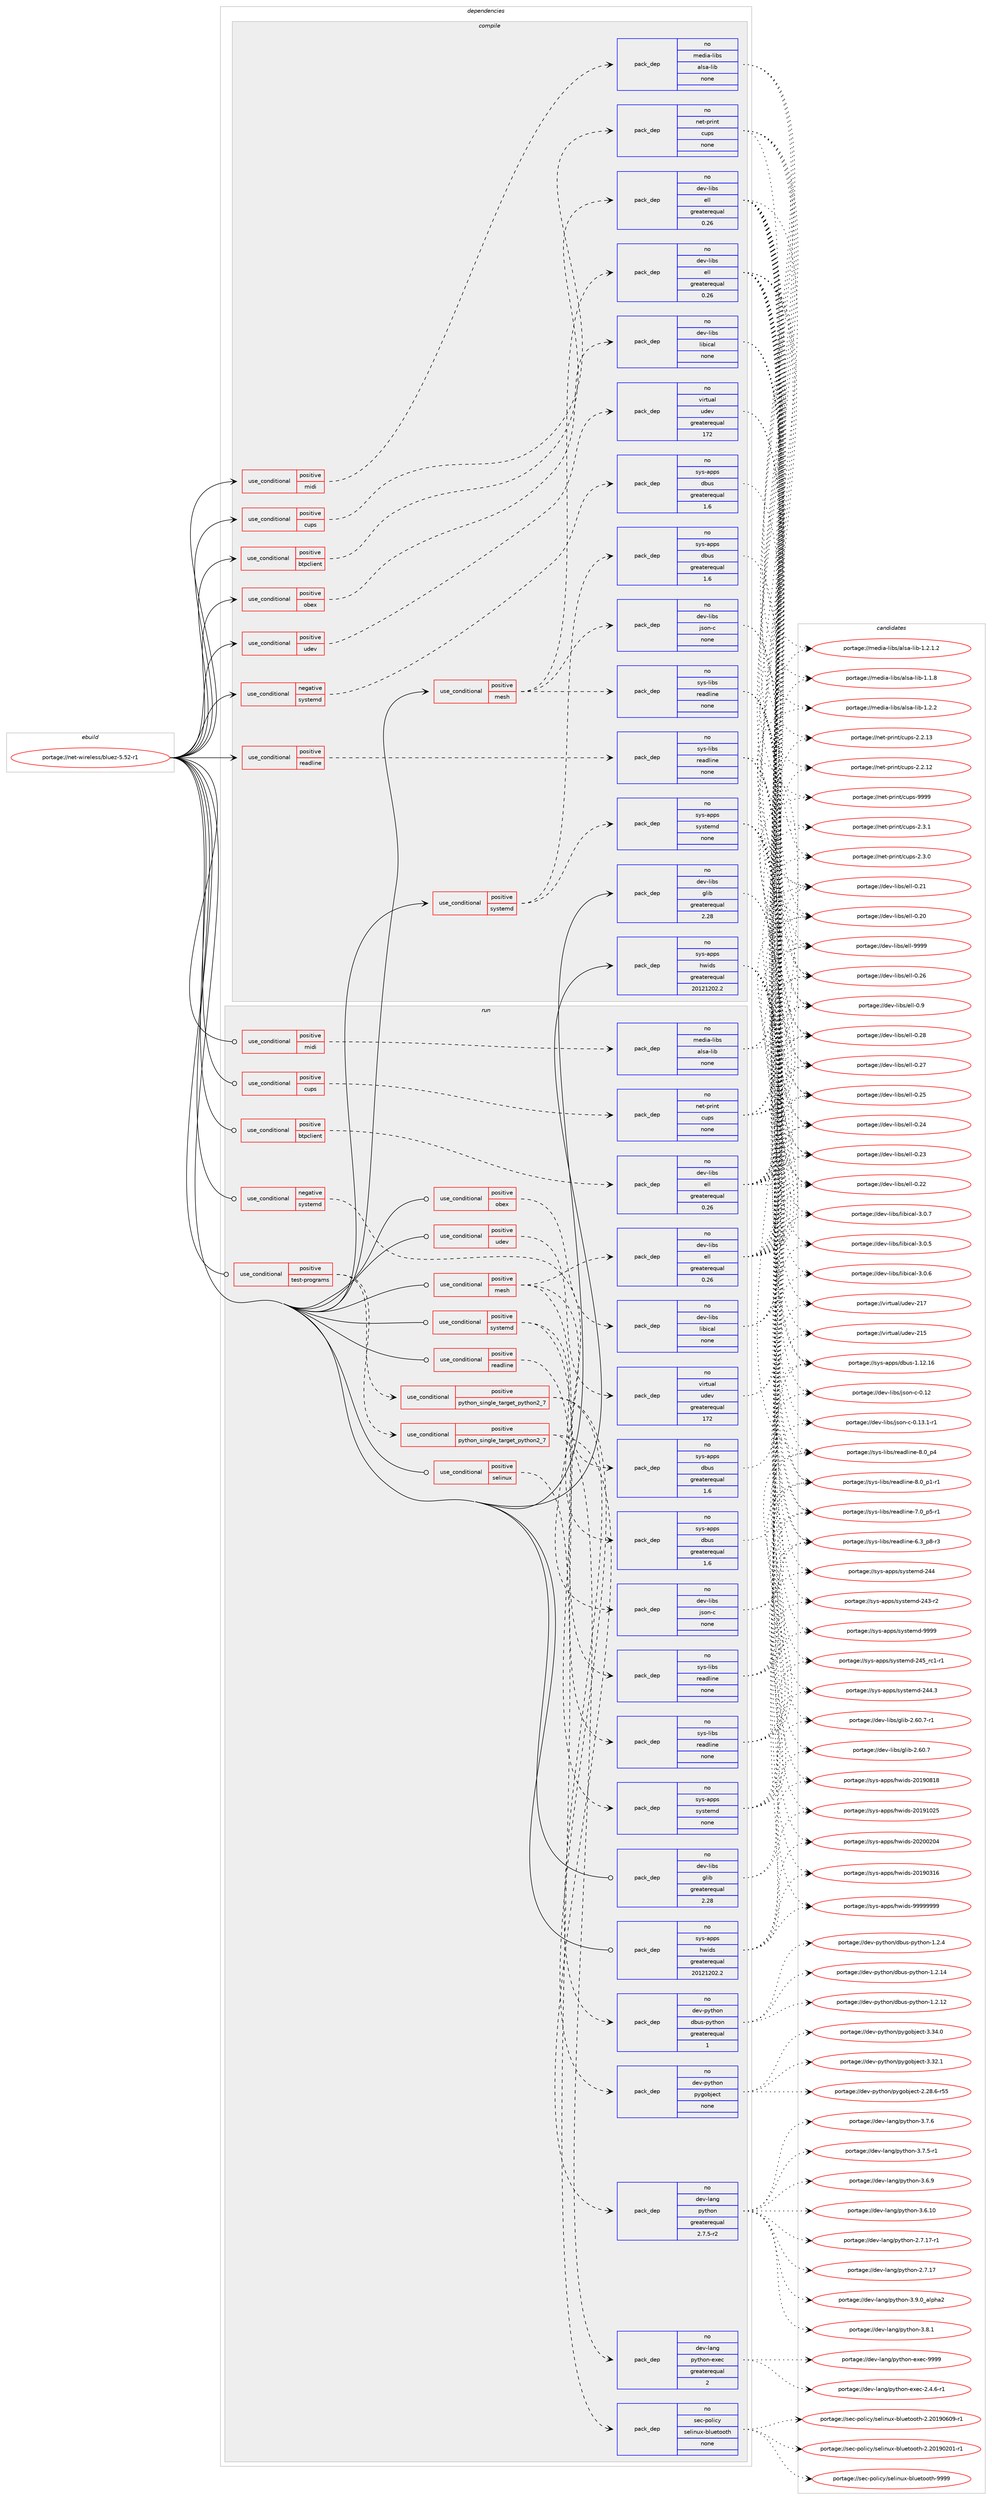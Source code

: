 digraph prolog {

# *************
# Graph options
# *************

newrank=true;
concentrate=true;
compound=true;
graph [rankdir=LR,fontname=Helvetica,fontsize=10,ranksep=1.5];#, ranksep=2.5, nodesep=0.2];
edge  [arrowhead=vee];
node  [fontname=Helvetica,fontsize=10];

# **********
# The ebuild
# **********

subgraph cluster_leftcol {
color=gray;
rank=same;
label=<<i>ebuild</i>>;
id [label="portage://net-wireless/bluez-5.52-r1", color=red, width=4, href="../net-wireless/bluez-5.52-r1.svg"];
}

# ****************
# The dependencies
# ****************

subgraph cluster_midcol {
color=gray;
label=<<i>dependencies</i>>;
subgraph cluster_compile {
fillcolor="#eeeeee";
style=filled;
label=<<i>compile</i>>;
subgraph cond14989 {
dependency74739 [label=<<TABLE BORDER="0" CELLBORDER="1" CELLSPACING="0" CELLPADDING="4"><TR><TD ROWSPAN="3" CELLPADDING="10">use_conditional</TD></TR><TR><TD>negative</TD></TR><TR><TD>systemd</TD></TR></TABLE>>, shape=none, color=red];
subgraph pack58258 {
dependency74740 [label=<<TABLE BORDER="0" CELLBORDER="1" CELLSPACING="0" CELLPADDING="4" WIDTH="220"><TR><TD ROWSPAN="6" CELLPADDING="30">pack_dep</TD></TR><TR><TD WIDTH="110">no</TD></TR><TR><TD>sys-apps</TD></TR><TR><TD>dbus</TD></TR><TR><TD>greaterequal</TD></TR><TR><TD>1.6</TD></TR></TABLE>>, shape=none, color=blue];
}
dependency74739:e -> dependency74740:w [weight=20,style="dashed",arrowhead="vee"];
}
id:e -> dependency74739:w [weight=20,style="solid",arrowhead="vee"];
subgraph cond14990 {
dependency74741 [label=<<TABLE BORDER="0" CELLBORDER="1" CELLSPACING="0" CELLPADDING="4"><TR><TD ROWSPAN="3" CELLPADDING="10">use_conditional</TD></TR><TR><TD>positive</TD></TR><TR><TD>btpclient</TD></TR></TABLE>>, shape=none, color=red];
subgraph pack58259 {
dependency74742 [label=<<TABLE BORDER="0" CELLBORDER="1" CELLSPACING="0" CELLPADDING="4" WIDTH="220"><TR><TD ROWSPAN="6" CELLPADDING="30">pack_dep</TD></TR><TR><TD WIDTH="110">no</TD></TR><TR><TD>dev-libs</TD></TR><TR><TD>ell</TD></TR><TR><TD>greaterequal</TD></TR><TR><TD>0.26</TD></TR></TABLE>>, shape=none, color=blue];
}
dependency74741:e -> dependency74742:w [weight=20,style="dashed",arrowhead="vee"];
}
id:e -> dependency74741:w [weight=20,style="solid",arrowhead="vee"];
subgraph cond14991 {
dependency74743 [label=<<TABLE BORDER="0" CELLBORDER="1" CELLSPACING="0" CELLPADDING="4"><TR><TD ROWSPAN="3" CELLPADDING="10">use_conditional</TD></TR><TR><TD>positive</TD></TR><TR><TD>cups</TD></TR></TABLE>>, shape=none, color=red];
subgraph pack58260 {
dependency74744 [label=<<TABLE BORDER="0" CELLBORDER="1" CELLSPACING="0" CELLPADDING="4" WIDTH="220"><TR><TD ROWSPAN="6" CELLPADDING="30">pack_dep</TD></TR><TR><TD WIDTH="110">no</TD></TR><TR><TD>net-print</TD></TR><TR><TD>cups</TD></TR><TR><TD>none</TD></TR><TR><TD></TD></TR></TABLE>>, shape=none, color=blue];
}
dependency74743:e -> dependency74744:w [weight=20,style="dashed",arrowhead="vee"];
}
id:e -> dependency74743:w [weight=20,style="solid",arrowhead="vee"];
subgraph cond14992 {
dependency74745 [label=<<TABLE BORDER="0" CELLBORDER="1" CELLSPACING="0" CELLPADDING="4"><TR><TD ROWSPAN="3" CELLPADDING="10">use_conditional</TD></TR><TR><TD>positive</TD></TR><TR><TD>mesh</TD></TR></TABLE>>, shape=none, color=red];
subgraph pack58261 {
dependency74746 [label=<<TABLE BORDER="0" CELLBORDER="1" CELLSPACING="0" CELLPADDING="4" WIDTH="220"><TR><TD ROWSPAN="6" CELLPADDING="30">pack_dep</TD></TR><TR><TD WIDTH="110">no</TD></TR><TR><TD>dev-libs</TD></TR><TR><TD>ell</TD></TR><TR><TD>greaterequal</TD></TR><TR><TD>0.26</TD></TR></TABLE>>, shape=none, color=blue];
}
dependency74745:e -> dependency74746:w [weight=20,style="dashed",arrowhead="vee"];
subgraph pack58262 {
dependency74747 [label=<<TABLE BORDER="0" CELLBORDER="1" CELLSPACING="0" CELLPADDING="4" WIDTH="220"><TR><TD ROWSPAN="6" CELLPADDING="30">pack_dep</TD></TR><TR><TD WIDTH="110">no</TD></TR><TR><TD>dev-libs</TD></TR><TR><TD>json-c</TD></TR><TR><TD>none</TD></TR><TR><TD></TD></TR></TABLE>>, shape=none, color=blue];
}
dependency74745:e -> dependency74747:w [weight=20,style="dashed",arrowhead="vee"];
subgraph pack58263 {
dependency74748 [label=<<TABLE BORDER="0" CELLBORDER="1" CELLSPACING="0" CELLPADDING="4" WIDTH="220"><TR><TD ROWSPAN="6" CELLPADDING="30">pack_dep</TD></TR><TR><TD WIDTH="110">no</TD></TR><TR><TD>sys-libs</TD></TR><TR><TD>readline</TD></TR><TR><TD>none</TD></TR><TR><TD></TD></TR></TABLE>>, shape=none, color=blue];
}
dependency74745:e -> dependency74748:w [weight=20,style="dashed",arrowhead="vee"];
}
id:e -> dependency74745:w [weight=20,style="solid",arrowhead="vee"];
subgraph cond14993 {
dependency74749 [label=<<TABLE BORDER="0" CELLBORDER="1" CELLSPACING="0" CELLPADDING="4"><TR><TD ROWSPAN="3" CELLPADDING="10">use_conditional</TD></TR><TR><TD>positive</TD></TR><TR><TD>midi</TD></TR></TABLE>>, shape=none, color=red];
subgraph pack58264 {
dependency74750 [label=<<TABLE BORDER="0" CELLBORDER="1" CELLSPACING="0" CELLPADDING="4" WIDTH="220"><TR><TD ROWSPAN="6" CELLPADDING="30">pack_dep</TD></TR><TR><TD WIDTH="110">no</TD></TR><TR><TD>media-libs</TD></TR><TR><TD>alsa-lib</TD></TR><TR><TD>none</TD></TR><TR><TD></TD></TR></TABLE>>, shape=none, color=blue];
}
dependency74749:e -> dependency74750:w [weight=20,style="dashed",arrowhead="vee"];
}
id:e -> dependency74749:w [weight=20,style="solid",arrowhead="vee"];
subgraph cond14994 {
dependency74751 [label=<<TABLE BORDER="0" CELLBORDER="1" CELLSPACING="0" CELLPADDING="4"><TR><TD ROWSPAN="3" CELLPADDING="10">use_conditional</TD></TR><TR><TD>positive</TD></TR><TR><TD>obex</TD></TR></TABLE>>, shape=none, color=red];
subgraph pack58265 {
dependency74752 [label=<<TABLE BORDER="0" CELLBORDER="1" CELLSPACING="0" CELLPADDING="4" WIDTH="220"><TR><TD ROWSPAN="6" CELLPADDING="30">pack_dep</TD></TR><TR><TD WIDTH="110">no</TD></TR><TR><TD>dev-libs</TD></TR><TR><TD>libical</TD></TR><TR><TD>none</TD></TR><TR><TD></TD></TR></TABLE>>, shape=none, color=blue];
}
dependency74751:e -> dependency74752:w [weight=20,style="dashed",arrowhead="vee"];
}
id:e -> dependency74751:w [weight=20,style="solid",arrowhead="vee"];
subgraph cond14995 {
dependency74753 [label=<<TABLE BORDER="0" CELLBORDER="1" CELLSPACING="0" CELLPADDING="4"><TR><TD ROWSPAN="3" CELLPADDING="10">use_conditional</TD></TR><TR><TD>positive</TD></TR><TR><TD>readline</TD></TR></TABLE>>, shape=none, color=red];
subgraph pack58266 {
dependency74754 [label=<<TABLE BORDER="0" CELLBORDER="1" CELLSPACING="0" CELLPADDING="4" WIDTH="220"><TR><TD ROWSPAN="6" CELLPADDING="30">pack_dep</TD></TR><TR><TD WIDTH="110">no</TD></TR><TR><TD>sys-libs</TD></TR><TR><TD>readline</TD></TR><TR><TD>none</TD></TR><TR><TD></TD></TR></TABLE>>, shape=none, color=blue];
}
dependency74753:e -> dependency74754:w [weight=20,style="dashed",arrowhead="vee"];
}
id:e -> dependency74753:w [weight=20,style="solid",arrowhead="vee"];
subgraph cond14996 {
dependency74755 [label=<<TABLE BORDER="0" CELLBORDER="1" CELLSPACING="0" CELLPADDING="4"><TR><TD ROWSPAN="3" CELLPADDING="10">use_conditional</TD></TR><TR><TD>positive</TD></TR><TR><TD>systemd</TD></TR></TABLE>>, shape=none, color=red];
subgraph pack58267 {
dependency74756 [label=<<TABLE BORDER="0" CELLBORDER="1" CELLSPACING="0" CELLPADDING="4" WIDTH="220"><TR><TD ROWSPAN="6" CELLPADDING="30">pack_dep</TD></TR><TR><TD WIDTH="110">no</TD></TR><TR><TD>sys-apps</TD></TR><TR><TD>dbus</TD></TR><TR><TD>greaterequal</TD></TR><TR><TD>1.6</TD></TR></TABLE>>, shape=none, color=blue];
}
dependency74755:e -> dependency74756:w [weight=20,style="dashed",arrowhead="vee"];
subgraph pack58268 {
dependency74757 [label=<<TABLE BORDER="0" CELLBORDER="1" CELLSPACING="0" CELLPADDING="4" WIDTH="220"><TR><TD ROWSPAN="6" CELLPADDING="30">pack_dep</TD></TR><TR><TD WIDTH="110">no</TD></TR><TR><TD>sys-apps</TD></TR><TR><TD>systemd</TD></TR><TR><TD>none</TD></TR><TR><TD></TD></TR></TABLE>>, shape=none, color=blue];
}
dependency74755:e -> dependency74757:w [weight=20,style="dashed",arrowhead="vee"];
}
id:e -> dependency74755:w [weight=20,style="solid",arrowhead="vee"];
subgraph cond14997 {
dependency74758 [label=<<TABLE BORDER="0" CELLBORDER="1" CELLSPACING="0" CELLPADDING="4"><TR><TD ROWSPAN="3" CELLPADDING="10">use_conditional</TD></TR><TR><TD>positive</TD></TR><TR><TD>udev</TD></TR></TABLE>>, shape=none, color=red];
subgraph pack58269 {
dependency74759 [label=<<TABLE BORDER="0" CELLBORDER="1" CELLSPACING="0" CELLPADDING="4" WIDTH="220"><TR><TD ROWSPAN="6" CELLPADDING="30">pack_dep</TD></TR><TR><TD WIDTH="110">no</TD></TR><TR><TD>virtual</TD></TR><TR><TD>udev</TD></TR><TR><TD>greaterequal</TD></TR><TR><TD>172</TD></TR></TABLE>>, shape=none, color=blue];
}
dependency74758:e -> dependency74759:w [weight=20,style="dashed",arrowhead="vee"];
}
id:e -> dependency74758:w [weight=20,style="solid",arrowhead="vee"];
subgraph pack58270 {
dependency74760 [label=<<TABLE BORDER="0" CELLBORDER="1" CELLSPACING="0" CELLPADDING="4" WIDTH="220"><TR><TD ROWSPAN="6" CELLPADDING="30">pack_dep</TD></TR><TR><TD WIDTH="110">no</TD></TR><TR><TD>dev-libs</TD></TR><TR><TD>glib</TD></TR><TR><TD>greaterequal</TD></TR><TR><TD>2.28</TD></TR></TABLE>>, shape=none, color=blue];
}
id:e -> dependency74760:w [weight=20,style="solid",arrowhead="vee"];
subgraph pack58271 {
dependency74761 [label=<<TABLE BORDER="0" CELLBORDER="1" CELLSPACING="0" CELLPADDING="4" WIDTH="220"><TR><TD ROWSPAN="6" CELLPADDING="30">pack_dep</TD></TR><TR><TD WIDTH="110">no</TD></TR><TR><TD>sys-apps</TD></TR><TR><TD>hwids</TD></TR><TR><TD>greaterequal</TD></TR><TR><TD>20121202.2</TD></TR></TABLE>>, shape=none, color=blue];
}
id:e -> dependency74761:w [weight=20,style="solid",arrowhead="vee"];
}
subgraph cluster_compileandrun {
fillcolor="#eeeeee";
style=filled;
label=<<i>compile and run</i>>;
}
subgraph cluster_run {
fillcolor="#eeeeee";
style=filled;
label=<<i>run</i>>;
subgraph cond14998 {
dependency74762 [label=<<TABLE BORDER="0" CELLBORDER="1" CELLSPACING="0" CELLPADDING="4"><TR><TD ROWSPAN="3" CELLPADDING="10">use_conditional</TD></TR><TR><TD>negative</TD></TR><TR><TD>systemd</TD></TR></TABLE>>, shape=none, color=red];
subgraph pack58272 {
dependency74763 [label=<<TABLE BORDER="0" CELLBORDER="1" CELLSPACING="0" CELLPADDING="4" WIDTH="220"><TR><TD ROWSPAN="6" CELLPADDING="30">pack_dep</TD></TR><TR><TD WIDTH="110">no</TD></TR><TR><TD>sys-apps</TD></TR><TR><TD>dbus</TD></TR><TR><TD>greaterequal</TD></TR><TR><TD>1.6</TD></TR></TABLE>>, shape=none, color=blue];
}
dependency74762:e -> dependency74763:w [weight=20,style="dashed",arrowhead="vee"];
}
id:e -> dependency74762:w [weight=20,style="solid",arrowhead="odot"];
subgraph cond14999 {
dependency74764 [label=<<TABLE BORDER="0" CELLBORDER="1" CELLSPACING="0" CELLPADDING="4"><TR><TD ROWSPAN="3" CELLPADDING="10">use_conditional</TD></TR><TR><TD>positive</TD></TR><TR><TD>btpclient</TD></TR></TABLE>>, shape=none, color=red];
subgraph pack58273 {
dependency74765 [label=<<TABLE BORDER="0" CELLBORDER="1" CELLSPACING="0" CELLPADDING="4" WIDTH="220"><TR><TD ROWSPAN="6" CELLPADDING="30">pack_dep</TD></TR><TR><TD WIDTH="110">no</TD></TR><TR><TD>dev-libs</TD></TR><TR><TD>ell</TD></TR><TR><TD>greaterequal</TD></TR><TR><TD>0.26</TD></TR></TABLE>>, shape=none, color=blue];
}
dependency74764:e -> dependency74765:w [weight=20,style="dashed",arrowhead="vee"];
}
id:e -> dependency74764:w [weight=20,style="solid",arrowhead="odot"];
subgraph cond15000 {
dependency74766 [label=<<TABLE BORDER="0" CELLBORDER="1" CELLSPACING="0" CELLPADDING="4"><TR><TD ROWSPAN="3" CELLPADDING="10">use_conditional</TD></TR><TR><TD>positive</TD></TR><TR><TD>cups</TD></TR></TABLE>>, shape=none, color=red];
subgraph pack58274 {
dependency74767 [label=<<TABLE BORDER="0" CELLBORDER="1" CELLSPACING="0" CELLPADDING="4" WIDTH="220"><TR><TD ROWSPAN="6" CELLPADDING="30">pack_dep</TD></TR><TR><TD WIDTH="110">no</TD></TR><TR><TD>net-print</TD></TR><TR><TD>cups</TD></TR><TR><TD>none</TD></TR><TR><TD></TD></TR></TABLE>>, shape=none, color=blue];
}
dependency74766:e -> dependency74767:w [weight=20,style="dashed",arrowhead="vee"];
}
id:e -> dependency74766:w [weight=20,style="solid",arrowhead="odot"];
subgraph cond15001 {
dependency74768 [label=<<TABLE BORDER="0" CELLBORDER="1" CELLSPACING="0" CELLPADDING="4"><TR><TD ROWSPAN="3" CELLPADDING="10">use_conditional</TD></TR><TR><TD>positive</TD></TR><TR><TD>mesh</TD></TR></TABLE>>, shape=none, color=red];
subgraph pack58275 {
dependency74769 [label=<<TABLE BORDER="0" CELLBORDER="1" CELLSPACING="0" CELLPADDING="4" WIDTH="220"><TR><TD ROWSPAN="6" CELLPADDING="30">pack_dep</TD></TR><TR><TD WIDTH="110">no</TD></TR><TR><TD>dev-libs</TD></TR><TR><TD>ell</TD></TR><TR><TD>greaterequal</TD></TR><TR><TD>0.26</TD></TR></TABLE>>, shape=none, color=blue];
}
dependency74768:e -> dependency74769:w [weight=20,style="dashed",arrowhead="vee"];
subgraph pack58276 {
dependency74770 [label=<<TABLE BORDER="0" CELLBORDER="1" CELLSPACING="0" CELLPADDING="4" WIDTH="220"><TR><TD ROWSPAN="6" CELLPADDING="30">pack_dep</TD></TR><TR><TD WIDTH="110">no</TD></TR><TR><TD>dev-libs</TD></TR><TR><TD>json-c</TD></TR><TR><TD>none</TD></TR><TR><TD></TD></TR></TABLE>>, shape=none, color=blue];
}
dependency74768:e -> dependency74770:w [weight=20,style="dashed",arrowhead="vee"];
subgraph pack58277 {
dependency74771 [label=<<TABLE BORDER="0" CELLBORDER="1" CELLSPACING="0" CELLPADDING="4" WIDTH="220"><TR><TD ROWSPAN="6" CELLPADDING="30">pack_dep</TD></TR><TR><TD WIDTH="110">no</TD></TR><TR><TD>sys-libs</TD></TR><TR><TD>readline</TD></TR><TR><TD>none</TD></TR><TR><TD></TD></TR></TABLE>>, shape=none, color=blue];
}
dependency74768:e -> dependency74771:w [weight=20,style="dashed",arrowhead="vee"];
}
id:e -> dependency74768:w [weight=20,style="solid",arrowhead="odot"];
subgraph cond15002 {
dependency74772 [label=<<TABLE BORDER="0" CELLBORDER="1" CELLSPACING="0" CELLPADDING="4"><TR><TD ROWSPAN="3" CELLPADDING="10">use_conditional</TD></TR><TR><TD>positive</TD></TR><TR><TD>midi</TD></TR></TABLE>>, shape=none, color=red];
subgraph pack58278 {
dependency74773 [label=<<TABLE BORDER="0" CELLBORDER="1" CELLSPACING="0" CELLPADDING="4" WIDTH="220"><TR><TD ROWSPAN="6" CELLPADDING="30">pack_dep</TD></TR><TR><TD WIDTH="110">no</TD></TR><TR><TD>media-libs</TD></TR><TR><TD>alsa-lib</TD></TR><TR><TD>none</TD></TR><TR><TD></TD></TR></TABLE>>, shape=none, color=blue];
}
dependency74772:e -> dependency74773:w [weight=20,style="dashed",arrowhead="vee"];
}
id:e -> dependency74772:w [weight=20,style="solid",arrowhead="odot"];
subgraph cond15003 {
dependency74774 [label=<<TABLE BORDER="0" CELLBORDER="1" CELLSPACING="0" CELLPADDING="4"><TR><TD ROWSPAN="3" CELLPADDING="10">use_conditional</TD></TR><TR><TD>positive</TD></TR><TR><TD>obex</TD></TR></TABLE>>, shape=none, color=red];
subgraph pack58279 {
dependency74775 [label=<<TABLE BORDER="0" CELLBORDER="1" CELLSPACING="0" CELLPADDING="4" WIDTH="220"><TR><TD ROWSPAN="6" CELLPADDING="30">pack_dep</TD></TR><TR><TD WIDTH="110">no</TD></TR><TR><TD>dev-libs</TD></TR><TR><TD>libical</TD></TR><TR><TD>none</TD></TR><TR><TD></TD></TR></TABLE>>, shape=none, color=blue];
}
dependency74774:e -> dependency74775:w [weight=20,style="dashed",arrowhead="vee"];
}
id:e -> dependency74774:w [weight=20,style="solid",arrowhead="odot"];
subgraph cond15004 {
dependency74776 [label=<<TABLE BORDER="0" CELLBORDER="1" CELLSPACING="0" CELLPADDING="4"><TR><TD ROWSPAN="3" CELLPADDING="10">use_conditional</TD></TR><TR><TD>positive</TD></TR><TR><TD>readline</TD></TR></TABLE>>, shape=none, color=red];
subgraph pack58280 {
dependency74777 [label=<<TABLE BORDER="0" CELLBORDER="1" CELLSPACING="0" CELLPADDING="4" WIDTH="220"><TR><TD ROWSPAN="6" CELLPADDING="30">pack_dep</TD></TR><TR><TD WIDTH="110">no</TD></TR><TR><TD>sys-libs</TD></TR><TR><TD>readline</TD></TR><TR><TD>none</TD></TR><TR><TD></TD></TR></TABLE>>, shape=none, color=blue];
}
dependency74776:e -> dependency74777:w [weight=20,style="dashed",arrowhead="vee"];
}
id:e -> dependency74776:w [weight=20,style="solid",arrowhead="odot"];
subgraph cond15005 {
dependency74778 [label=<<TABLE BORDER="0" CELLBORDER="1" CELLSPACING="0" CELLPADDING="4"><TR><TD ROWSPAN="3" CELLPADDING="10">use_conditional</TD></TR><TR><TD>positive</TD></TR><TR><TD>selinux</TD></TR></TABLE>>, shape=none, color=red];
subgraph pack58281 {
dependency74779 [label=<<TABLE BORDER="0" CELLBORDER="1" CELLSPACING="0" CELLPADDING="4" WIDTH="220"><TR><TD ROWSPAN="6" CELLPADDING="30">pack_dep</TD></TR><TR><TD WIDTH="110">no</TD></TR><TR><TD>sec-policy</TD></TR><TR><TD>selinux-bluetooth</TD></TR><TR><TD>none</TD></TR><TR><TD></TD></TR></TABLE>>, shape=none, color=blue];
}
dependency74778:e -> dependency74779:w [weight=20,style="dashed",arrowhead="vee"];
}
id:e -> dependency74778:w [weight=20,style="solid",arrowhead="odot"];
subgraph cond15006 {
dependency74780 [label=<<TABLE BORDER="0" CELLBORDER="1" CELLSPACING="0" CELLPADDING="4"><TR><TD ROWSPAN="3" CELLPADDING="10">use_conditional</TD></TR><TR><TD>positive</TD></TR><TR><TD>systemd</TD></TR></TABLE>>, shape=none, color=red];
subgraph pack58282 {
dependency74781 [label=<<TABLE BORDER="0" CELLBORDER="1" CELLSPACING="0" CELLPADDING="4" WIDTH="220"><TR><TD ROWSPAN="6" CELLPADDING="30">pack_dep</TD></TR><TR><TD WIDTH="110">no</TD></TR><TR><TD>sys-apps</TD></TR><TR><TD>dbus</TD></TR><TR><TD>greaterequal</TD></TR><TR><TD>1.6</TD></TR></TABLE>>, shape=none, color=blue];
}
dependency74780:e -> dependency74781:w [weight=20,style="dashed",arrowhead="vee"];
subgraph pack58283 {
dependency74782 [label=<<TABLE BORDER="0" CELLBORDER="1" CELLSPACING="0" CELLPADDING="4" WIDTH="220"><TR><TD ROWSPAN="6" CELLPADDING="30">pack_dep</TD></TR><TR><TD WIDTH="110">no</TD></TR><TR><TD>sys-apps</TD></TR><TR><TD>systemd</TD></TR><TR><TD>none</TD></TR><TR><TD></TD></TR></TABLE>>, shape=none, color=blue];
}
dependency74780:e -> dependency74782:w [weight=20,style="dashed",arrowhead="vee"];
}
id:e -> dependency74780:w [weight=20,style="solid",arrowhead="odot"];
subgraph cond15007 {
dependency74783 [label=<<TABLE BORDER="0" CELLBORDER="1" CELLSPACING="0" CELLPADDING="4"><TR><TD ROWSPAN="3" CELLPADDING="10">use_conditional</TD></TR><TR><TD>positive</TD></TR><TR><TD>test-programs</TD></TR></TABLE>>, shape=none, color=red];
subgraph cond15008 {
dependency74784 [label=<<TABLE BORDER="0" CELLBORDER="1" CELLSPACING="0" CELLPADDING="4"><TR><TD ROWSPAN="3" CELLPADDING="10">use_conditional</TD></TR><TR><TD>positive</TD></TR><TR><TD>python_single_target_python2_7</TD></TR></TABLE>>, shape=none, color=red];
subgraph pack58284 {
dependency74785 [label=<<TABLE BORDER="0" CELLBORDER="1" CELLSPACING="0" CELLPADDING="4" WIDTH="220"><TR><TD ROWSPAN="6" CELLPADDING="30">pack_dep</TD></TR><TR><TD WIDTH="110">no</TD></TR><TR><TD>dev-lang</TD></TR><TR><TD>python</TD></TR><TR><TD>greaterequal</TD></TR><TR><TD>2.7.5-r2</TD></TR></TABLE>>, shape=none, color=blue];
}
dependency74784:e -> dependency74785:w [weight=20,style="dashed",arrowhead="vee"];
subgraph pack58285 {
dependency74786 [label=<<TABLE BORDER="0" CELLBORDER="1" CELLSPACING="0" CELLPADDING="4" WIDTH="220"><TR><TD ROWSPAN="6" CELLPADDING="30">pack_dep</TD></TR><TR><TD WIDTH="110">no</TD></TR><TR><TD>dev-lang</TD></TR><TR><TD>python-exec</TD></TR><TR><TD>greaterequal</TD></TR><TR><TD>2</TD></TR></TABLE>>, shape=none, color=blue];
}
dependency74784:e -> dependency74786:w [weight=20,style="dashed",arrowhead="vee"];
}
dependency74783:e -> dependency74784:w [weight=20,style="dashed",arrowhead="vee"];
subgraph cond15009 {
dependency74787 [label=<<TABLE BORDER="0" CELLBORDER="1" CELLSPACING="0" CELLPADDING="4"><TR><TD ROWSPAN="3" CELLPADDING="10">use_conditional</TD></TR><TR><TD>positive</TD></TR><TR><TD>python_single_target_python2_7</TD></TR></TABLE>>, shape=none, color=red];
subgraph pack58286 {
dependency74788 [label=<<TABLE BORDER="0" CELLBORDER="1" CELLSPACING="0" CELLPADDING="4" WIDTH="220"><TR><TD ROWSPAN="6" CELLPADDING="30">pack_dep</TD></TR><TR><TD WIDTH="110">no</TD></TR><TR><TD>dev-python</TD></TR><TR><TD>dbus-python</TD></TR><TR><TD>greaterequal</TD></TR><TR><TD>1</TD></TR></TABLE>>, shape=none, color=blue];
}
dependency74787:e -> dependency74788:w [weight=20,style="dashed",arrowhead="vee"];
subgraph pack58287 {
dependency74789 [label=<<TABLE BORDER="0" CELLBORDER="1" CELLSPACING="0" CELLPADDING="4" WIDTH="220"><TR><TD ROWSPAN="6" CELLPADDING="30">pack_dep</TD></TR><TR><TD WIDTH="110">no</TD></TR><TR><TD>dev-python</TD></TR><TR><TD>pygobject</TD></TR><TR><TD>none</TD></TR><TR><TD></TD></TR></TABLE>>, shape=none, color=blue];
}
dependency74787:e -> dependency74789:w [weight=20,style="dashed",arrowhead="vee"];
}
dependency74783:e -> dependency74787:w [weight=20,style="dashed",arrowhead="vee"];
}
id:e -> dependency74783:w [weight=20,style="solid",arrowhead="odot"];
subgraph cond15010 {
dependency74790 [label=<<TABLE BORDER="0" CELLBORDER="1" CELLSPACING="0" CELLPADDING="4"><TR><TD ROWSPAN="3" CELLPADDING="10">use_conditional</TD></TR><TR><TD>positive</TD></TR><TR><TD>udev</TD></TR></TABLE>>, shape=none, color=red];
subgraph pack58288 {
dependency74791 [label=<<TABLE BORDER="0" CELLBORDER="1" CELLSPACING="0" CELLPADDING="4" WIDTH="220"><TR><TD ROWSPAN="6" CELLPADDING="30">pack_dep</TD></TR><TR><TD WIDTH="110">no</TD></TR><TR><TD>virtual</TD></TR><TR><TD>udev</TD></TR><TR><TD>greaterequal</TD></TR><TR><TD>172</TD></TR></TABLE>>, shape=none, color=blue];
}
dependency74790:e -> dependency74791:w [weight=20,style="dashed",arrowhead="vee"];
}
id:e -> dependency74790:w [weight=20,style="solid",arrowhead="odot"];
subgraph pack58289 {
dependency74792 [label=<<TABLE BORDER="0" CELLBORDER="1" CELLSPACING="0" CELLPADDING="4" WIDTH="220"><TR><TD ROWSPAN="6" CELLPADDING="30">pack_dep</TD></TR><TR><TD WIDTH="110">no</TD></TR><TR><TD>dev-libs</TD></TR><TR><TD>glib</TD></TR><TR><TD>greaterequal</TD></TR><TR><TD>2.28</TD></TR></TABLE>>, shape=none, color=blue];
}
id:e -> dependency74792:w [weight=20,style="solid",arrowhead="odot"];
subgraph pack58290 {
dependency74793 [label=<<TABLE BORDER="0" CELLBORDER="1" CELLSPACING="0" CELLPADDING="4" WIDTH="220"><TR><TD ROWSPAN="6" CELLPADDING="30">pack_dep</TD></TR><TR><TD WIDTH="110">no</TD></TR><TR><TD>sys-apps</TD></TR><TR><TD>hwids</TD></TR><TR><TD>greaterequal</TD></TR><TR><TD>20121202.2</TD></TR></TABLE>>, shape=none, color=blue];
}
id:e -> dependency74793:w [weight=20,style="solid",arrowhead="odot"];
}
}

# **************
# The candidates
# **************

subgraph cluster_choices {
rank=same;
color=gray;
label=<<i>candidates</i>>;

subgraph choice58258 {
color=black;
nodesep=1;
choice115121115459711211211547100981171154549464950464954 [label="portage://sys-apps/dbus-1.12.16", color=red, width=4,href="../sys-apps/dbus-1.12.16.svg"];
dependency74740:e -> choice115121115459711211211547100981171154549464950464954:w [style=dotted,weight="100"];
}
subgraph choice58259 {
color=black;
nodesep=1;
choice1001011184510810598115471011081084557575757 [label="portage://dev-libs/ell-9999", color=red, width=4,href="../dev-libs/ell-9999.svg"];
choice10010111845108105981154710110810845484657 [label="portage://dev-libs/ell-0.9", color=red, width=4,href="../dev-libs/ell-0.9.svg"];
choice1001011184510810598115471011081084548465056 [label="portage://dev-libs/ell-0.28", color=red, width=4,href="../dev-libs/ell-0.28.svg"];
choice1001011184510810598115471011081084548465055 [label="portage://dev-libs/ell-0.27", color=red, width=4,href="../dev-libs/ell-0.27.svg"];
choice1001011184510810598115471011081084548465054 [label="portage://dev-libs/ell-0.26", color=red, width=4,href="../dev-libs/ell-0.26.svg"];
choice1001011184510810598115471011081084548465053 [label="portage://dev-libs/ell-0.25", color=red, width=4,href="../dev-libs/ell-0.25.svg"];
choice1001011184510810598115471011081084548465052 [label="portage://dev-libs/ell-0.24", color=red, width=4,href="../dev-libs/ell-0.24.svg"];
choice1001011184510810598115471011081084548465051 [label="portage://dev-libs/ell-0.23", color=red, width=4,href="../dev-libs/ell-0.23.svg"];
choice1001011184510810598115471011081084548465050 [label="portage://dev-libs/ell-0.22", color=red, width=4,href="../dev-libs/ell-0.22.svg"];
choice1001011184510810598115471011081084548465049 [label="portage://dev-libs/ell-0.21", color=red, width=4,href="../dev-libs/ell-0.21.svg"];
choice1001011184510810598115471011081084548465048 [label="portage://dev-libs/ell-0.20", color=red, width=4,href="../dev-libs/ell-0.20.svg"];
dependency74742:e -> choice1001011184510810598115471011081084557575757:w [style=dotted,weight="100"];
dependency74742:e -> choice10010111845108105981154710110810845484657:w [style=dotted,weight="100"];
dependency74742:e -> choice1001011184510810598115471011081084548465056:w [style=dotted,weight="100"];
dependency74742:e -> choice1001011184510810598115471011081084548465055:w [style=dotted,weight="100"];
dependency74742:e -> choice1001011184510810598115471011081084548465054:w [style=dotted,weight="100"];
dependency74742:e -> choice1001011184510810598115471011081084548465053:w [style=dotted,weight="100"];
dependency74742:e -> choice1001011184510810598115471011081084548465052:w [style=dotted,weight="100"];
dependency74742:e -> choice1001011184510810598115471011081084548465051:w [style=dotted,weight="100"];
dependency74742:e -> choice1001011184510810598115471011081084548465050:w [style=dotted,weight="100"];
dependency74742:e -> choice1001011184510810598115471011081084548465049:w [style=dotted,weight="100"];
dependency74742:e -> choice1001011184510810598115471011081084548465048:w [style=dotted,weight="100"];
}
subgraph choice58260 {
color=black;
nodesep=1;
choice1101011164511211410511011647991171121154557575757 [label="portage://net-print/cups-9999", color=red, width=4,href="../net-print/cups-9999.svg"];
choice110101116451121141051101164799117112115455046514649 [label="portage://net-print/cups-2.3.1", color=red, width=4,href="../net-print/cups-2.3.1.svg"];
choice110101116451121141051101164799117112115455046514648 [label="portage://net-print/cups-2.3.0", color=red, width=4,href="../net-print/cups-2.3.0.svg"];
choice11010111645112114105110116479911711211545504650464951 [label="portage://net-print/cups-2.2.13", color=red, width=4,href="../net-print/cups-2.2.13.svg"];
choice11010111645112114105110116479911711211545504650464950 [label="portage://net-print/cups-2.2.12", color=red, width=4,href="../net-print/cups-2.2.12.svg"];
dependency74744:e -> choice1101011164511211410511011647991171121154557575757:w [style=dotted,weight="100"];
dependency74744:e -> choice110101116451121141051101164799117112115455046514649:w [style=dotted,weight="100"];
dependency74744:e -> choice110101116451121141051101164799117112115455046514648:w [style=dotted,weight="100"];
dependency74744:e -> choice11010111645112114105110116479911711211545504650464951:w [style=dotted,weight="100"];
dependency74744:e -> choice11010111645112114105110116479911711211545504650464950:w [style=dotted,weight="100"];
}
subgraph choice58261 {
color=black;
nodesep=1;
choice1001011184510810598115471011081084557575757 [label="portage://dev-libs/ell-9999", color=red, width=4,href="../dev-libs/ell-9999.svg"];
choice10010111845108105981154710110810845484657 [label="portage://dev-libs/ell-0.9", color=red, width=4,href="../dev-libs/ell-0.9.svg"];
choice1001011184510810598115471011081084548465056 [label="portage://dev-libs/ell-0.28", color=red, width=4,href="../dev-libs/ell-0.28.svg"];
choice1001011184510810598115471011081084548465055 [label="portage://dev-libs/ell-0.27", color=red, width=4,href="../dev-libs/ell-0.27.svg"];
choice1001011184510810598115471011081084548465054 [label="portage://dev-libs/ell-0.26", color=red, width=4,href="../dev-libs/ell-0.26.svg"];
choice1001011184510810598115471011081084548465053 [label="portage://dev-libs/ell-0.25", color=red, width=4,href="../dev-libs/ell-0.25.svg"];
choice1001011184510810598115471011081084548465052 [label="portage://dev-libs/ell-0.24", color=red, width=4,href="../dev-libs/ell-0.24.svg"];
choice1001011184510810598115471011081084548465051 [label="portage://dev-libs/ell-0.23", color=red, width=4,href="../dev-libs/ell-0.23.svg"];
choice1001011184510810598115471011081084548465050 [label="portage://dev-libs/ell-0.22", color=red, width=4,href="../dev-libs/ell-0.22.svg"];
choice1001011184510810598115471011081084548465049 [label="portage://dev-libs/ell-0.21", color=red, width=4,href="../dev-libs/ell-0.21.svg"];
choice1001011184510810598115471011081084548465048 [label="portage://dev-libs/ell-0.20", color=red, width=4,href="../dev-libs/ell-0.20.svg"];
dependency74746:e -> choice1001011184510810598115471011081084557575757:w [style=dotted,weight="100"];
dependency74746:e -> choice10010111845108105981154710110810845484657:w [style=dotted,weight="100"];
dependency74746:e -> choice1001011184510810598115471011081084548465056:w [style=dotted,weight="100"];
dependency74746:e -> choice1001011184510810598115471011081084548465055:w [style=dotted,weight="100"];
dependency74746:e -> choice1001011184510810598115471011081084548465054:w [style=dotted,weight="100"];
dependency74746:e -> choice1001011184510810598115471011081084548465053:w [style=dotted,weight="100"];
dependency74746:e -> choice1001011184510810598115471011081084548465052:w [style=dotted,weight="100"];
dependency74746:e -> choice1001011184510810598115471011081084548465051:w [style=dotted,weight="100"];
dependency74746:e -> choice1001011184510810598115471011081084548465050:w [style=dotted,weight="100"];
dependency74746:e -> choice1001011184510810598115471011081084548465049:w [style=dotted,weight="100"];
dependency74746:e -> choice1001011184510810598115471011081084548465048:w [style=dotted,weight="100"];
}
subgraph choice58262 {
color=black;
nodesep=1;
choice1001011184510810598115471061151111104599454846495146494511449 [label="portage://dev-libs/json-c-0.13.1-r1", color=red, width=4,href="../dev-libs/json-c-0.13.1-r1.svg"];
choice10010111845108105981154710611511111045994548464950 [label="portage://dev-libs/json-c-0.12", color=red, width=4,href="../dev-libs/json-c-0.12.svg"];
dependency74747:e -> choice1001011184510810598115471061151111104599454846495146494511449:w [style=dotted,weight="100"];
dependency74747:e -> choice10010111845108105981154710611511111045994548464950:w [style=dotted,weight="100"];
}
subgraph choice58263 {
color=black;
nodesep=1;
choice11512111545108105981154711410197100108105110101455646489511252 [label="portage://sys-libs/readline-8.0_p4", color=red, width=4,href="../sys-libs/readline-8.0_p4.svg"];
choice115121115451081059811547114101971001081051101014556464895112494511449 [label="portage://sys-libs/readline-8.0_p1-r1", color=red, width=4,href="../sys-libs/readline-8.0_p1-r1.svg"];
choice115121115451081059811547114101971001081051101014555464895112534511449 [label="portage://sys-libs/readline-7.0_p5-r1", color=red, width=4,href="../sys-libs/readline-7.0_p5-r1.svg"];
choice115121115451081059811547114101971001081051101014554465195112564511451 [label="portage://sys-libs/readline-6.3_p8-r3", color=red, width=4,href="../sys-libs/readline-6.3_p8-r3.svg"];
dependency74748:e -> choice11512111545108105981154711410197100108105110101455646489511252:w [style=dotted,weight="100"];
dependency74748:e -> choice115121115451081059811547114101971001081051101014556464895112494511449:w [style=dotted,weight="100"];
dependency74748:e -> choice115121115451081059811547114101971001081051101014555464895112534511449:w [style=dotted,weight="100"];
dependency74748:e -> choice115121115451081059811547114101971001081051101014554465195112564511451:w [style=dotted,weight="100"];
}
subgraph choice58264 {
color=black;
nodesep=1;
choice1091011001059745108105981154797108115974510810598454946504650 [label="portage://media-libs/alsa-lib-1.2.2", color=red, width=4,href="../media-libs/alsa-lib-1.2.2.svg"];
choice10910110010597451081059811547971081159745108105984549465046494650 [label="portage://media-libs/alsa-lib-1.2.1.2", color=red, width=4,href="../media-libs/alsa-lib-1.2.1.2.svg"];
choice1091011001059745108105981154797108115974510810598454946494656 [label="portage://media-libs/alsa-lib-1.1.8", color=red, width=4,href="../media-libs/alsa-lib-1.1.8.svg"];
dependency74750:e -> choice1091011001059745108105981154797108115974510810598454946504650:w [style=dotted,weight="100"];
dependency74750:e -> choice10910110010597451081059811547971081159745108105984549465046494650:w [style=dotted,weight="100"];
dependency74750:e -> choice1091011001059745108105981154797108115974510810598454946494656:w [style=dotted,weight="100"];
}
subgraph choice58265 {
color=black;
nodesep=1;
choice100101118451081059811547108105981059997108455146484655 [label="portage://dev-libs/libical-3.0.7", color=red, width=4,href="../dev-libs/libical-3.0.7.svg"];
choice100101118451081059811547108105981059997108455146484654 [label="portage://dev-libs/libical-3.0.6", color=red, width=4,href="../dev-libs/libical-3.0.6.svg"];
choice100101118451081059811547108105981059997108455146484653 [label="portage://dev-libs/libical-3.0.5", color=red, width=4,href="../dev-libs/libical-3.0.5.svg"];
dependency74752:e -> choice100101118451081059811547108105981059997108455146484655:w [style=dotted,weight="100"];
dependency74752:e -> choice100101118451081059811547108105981059997108455146484654:w [style=dotted,weight="100"];
dependency74752:e -> choice100101118451081059811547108105981059997108455146484653:w [style=dotted,weight="100"];
}
subgraph choice58266 {
color=black;
nodesep=1;
choice11512111545108105981154711410197100108105110101455646489511252 [label="portage://sys-libs/readline-8.0_p4", color=red, width=4,href="../sys-libs/readline-8.0_p4.svg"];
choice115121115451081059811547114101971001081051101014556464895112494511449 [label="portage://sys-libs/readline-8.0_p1-r1", color=red, width=4,href="../sys-libs/readline-8.0_p1-r1.svg"];
choice115121115451081059811547114101971001081051101014555464895112534511449 [label="portage://sys-libs/readline-7.0_p5-r1", color=red, width=4,href="../sys-libs/readline-7.0_p5-r1.svg"];
choice115121115451081059811547114101971001081051101014554465195112564511451 [label="portage://sys-libs/readline-6.3_p8-r3", color=red, width=4,href="../sys-libs/readline-6.3_p8-r3.svg"];
dependency74754:e -> choice11512111545108105981154711410197100108105110101455646489511252:w [style=dotted,weight="100"];
dependency74754:e -> choice115121115451081059811547114101971001081051101014556464895112494511449:w [style=dotted,weight="100"];
dependency74754:e -> choice115121115451081059811547114101971001081051101014555464895112534511449:w [style=dotted,weight="100"];
dependency74754:e -> choice115121115451081059811547114101971001081051101014554465195112564511451:w [style=dotted,weight="100"];
}
subgraph choice58267 {
color=black;
nodesep=1;
choice115121115459711211211547100981171154549464950464954 [label="portage://sys-apps/dbus-1.12.16", color=red, width=4,href="../sys-apps/dbus-1.12.16.svg"];
dependency74756:e -> choice115121115459711211211547100981171154549464950464954:w [style=dotted,weight="100"];
}
subgraph choice58268 {
color=black;
nodesep=1;
choice1151211154597112112115471151211151161011091004557575757 [label="portage://sys-apps/systemd-9999", color=red, width=4,href="../sys-apps/systemd-9999.svg"];
choice115121115459711211211547115121115116101109100455052539511499494511449 [label="portage://sys-apps/systemd-245_rc1-r1", color=red, width=4,href="../sys-apps/systemd-245_rc1-r1.svg"];
choice115121115459711211211547115121115116101109100455052524651 [label="portage://sys-apps/systemd-244.3", color=red, width=4,href="../sys-apps/systemd-244.3.svg"];
choice11512111545971121121154711512111511610110910045505252 [label="portage://sys-apps/systemd-244", color=red, width=4,href="../sys-apps/systemd-244.svg"];
choice115121115459711211211547115121115116101109100455052514511450 [label="portage://sys-apps/systemd-243-r2", color=red, width=4,href="../sys-apps/systemd-243-r2.svg"];
dependency74757:e -> choice1151211154597112112115471151211151161011091004557575757:w [style=dotted,weight="100"];
dependency74757:e -> choice115121115459711211211547115121115116101109100455052539511499494511449:w [style=dotted,weight="100"];
dependency74757:e -> choice115121115459711211211547115121115116101109100455052524651:w [style=dotted,weight="100"];
dependency74757:e -> choice11512111545971121121154711512111511610110910045505252:w [style=dotted,weight="100"];
dependency74757:e -> choice115121115459711211211547115121115116101109100455052514511450:w [style=dotted,weight="100"];
}
subgraph choice58269 {
color=black;
nodesep=1;
choice118105114116117971084711710010111845504955 [label="portage://virtual/udev-217", color=red, width=4,href="../virtual/udev-217.svg"];
choice118105114116117971084711710010111845504953 [label="portage://virtual/udev-215", color=red, width=4,href="../virtual/udev-215.svg"];
dependency74759:e -> choice118105114116117971084711710010111845504955:w [style=dotted,weight="100"];
dependency74759:e -> choice118105114116117971084711710010111845504953:w [style=dotted,weight="100"];
}
subgraph choice58270 {
color=black;
nodesep=1;
choice10010111845108105981154710310810598455046544846554511449 [label="portage://dev-libs/glib-2.60.7-r1", color=red, width=4,href="../dev-libs/glib-2.60.7-r1.svg"];
choice1001011184510810598115471031081059845504654484655 [label="portage://dev-libs/glib-2.60.7", color=red, width=4,href="../dev-libs/glib-2.60.7.svg"];
dependency74760:e -> choice10010111845108105981154710310810598455046544846554511449:w [style=dotted,weight="100"];
dependency74760:e -> choice1001011184510810598115471031081059845504654484655:w [style=dotted,weight="100"];
}
subgraph choice58271 {
color=black;
nodesep=1;
choice115121115459711211211547104119105100115455757575757575757 [label="portage://sys-apps/hwids-99999999", color=red, width=4,href="../sys-apps/hwids-99999999.svg"];
choice115121115459711211211547104119105100115455048504848504852 [label="portage://sys-apps/hwids-20200204", color=red, width=4,href="../sys-apps/hwids-20200204.svg"];
choice115121115459711211211547104119105100115455048495749485053 [label="portage://sys-apps/hwids-20191025", color=red, width=4,href="../sys-apps/hwids-20191025.svg"];
choice115121115459711211211547104119105100115455048495748564956 [label="portage://sys-apps/hwids-20190818", color=red, width=4,href="../sys-apps/hwids-20190818.svg"];
choice115121115459711211211547104119105100115455048495748514954 [label="portage://sys-apps/hwids-20190316", color=red, width=4,href="../sys-apps/hwids-20190316.svg"];
dependency74761:e -> choice115121115459711211211547104119105100115455757575757575757:w [style=dotted,weight="100"];
dependency74761:e -> choice115121115459711211211547104119105100115455048504848504852:w [style=dotted,weight="100"];
dependency74761:e -> choice115121115459711211211547104119105100115455048495749485053:w [style=dotted,weight="100"];
dependency74761:e -> choice115121115459711211211547104119105100115455048495748564956:w [style=dotted,weight="100"];
dependency74761:e -> choice115121115459711211211547104119105100115455048495748514954:w [style=dotted,weight="100"];
}
subgraph choice58272 {
color=black;
nodesep=1;
choice115121115459711211211547100981171154549464950464954 [label="portage://sys-apps/dbus-1.12.16", color=red, width=4,href="../sys-apps/dbus-1.12.16.svg"];
dependency74763:e -> choice115121115459711211211547100981171154549464950464954:w [style=dotted,weight="100"];
}
subgraph choice58273 {
color=black;
nodesep=1;
choice1001011184510810598115471011081084557575757 [label="portage://dev-libs/ell-9999", color=red, width=4,href="../dev-libs/ell-9999.svg"];
choice10010111845108105981154710110810845484657 [label="portage://dev-libs/ell-0.9", color=red, width=4,href="../dev-libs/ell-0.9.svg"];
choice1001011184510810598115471011081084548465056 [label="portage://dev-libs/ell-0.28", color=red, width=4,href="../dev-libs/ell-0.28.svg"];
choice1001011184510810598115471011081084548465055 [label="portage://dev-libs/ell-0.27", color=red, width=4,href="../dev-libs/ell-0.27.svg"];
choice1001011184510810598115471011081084548465054 [label="portage://dev-libs/ell-0.26", color=red, width=4,href="../dev-libs/ell-0.26.svg"];
choice1001011184510810598115471011081084548465053 [label="portage://dev-libs/ell-0.25", color=red, width=4,href="../dev-libs/ell-0.25.svg"];
choice1001011184510810598115471011081084548465052 [label="portage://dev-libs/ell-0.24", color=red, width=4,href="../dev-libs/ell-0.24.svg"];
choice1001011184510810598115471011081084548465051 [label="portage://dev-libs/ell-0.23", color=red, width=4,href="../dev-libs/ell-0.23.svg"];
choice1001011184510810598115471011081084548465050 [label="portage://dev-libs/ell-0.22", color=red, width=4,href="../dev-libs/ell-0.22.svg"];
choice1001011184510810598115471011081084548465049 [label="portage://dev-libs/ell-0.21", color=red, width=4,href="../dev-libs/ell-0.21.svg"];
choice1001011184510810598115471011081084548465048 [label="portage://dev-libs/ell-0.20", color=red, width=4,href="../dev-libs/ell-0.20.svg"];
dependency74765:e -> choice1001011184510810598115471011081084557575757:w [style=dotted,weight="100"];
dependency74765:e -> choice10010111845108105981154710110810845484657:w [style=dotted,weight="100"];
dependency74765:e -> choice1001011184510810598115471011081084548465056:w [style=dotted,weight="100"];
dependency74765:e -> choice1001011184510810598115471011081084548465055:w [style=dotted,weight="100"];
dependency74765:e -> choice1001011184510810598115471011081084548465054:w [style=dotted,weight="100"];
dependency74765:e -> choice1001011184510810598115471011081084548465053:w [style=dotted,weight="100"];
dependency74765:e -> choice1001011184510810598115471011081084548465052:w [style=dotted,weight="100"];
dependency74765:e -> choice1001011184510810598115471011081084548465051:w [style=dotted,weight="100"];
dependency74765:e -> choice1001011184510810598115471011081084548465050:w [style=dotted,weight="100"];
dependency74765:e -> choice1001011184510810598115471011081084548465049:w [style=dotted,weight="100"];
dependency74765:e -> choice1001011184510810598115471011081084548465048:w [style=dotted,weight="100"];
}
subgraph choice58274 {
color=black;
nodesep=1;
choice1101011164511211410511011647991171121154557575757 [label="portage://net-print/cups-9999", color=red, width=4,href="../net-print/cups-9999.svg"];
choice110101116451121141051101164799117112115455046514649 [label="portage://net-print/cups-2.3.1", color=red, width=4,href="../net-print/cups-2.3.1.svg"];
choice110101116451121141051101164799117112115455046514648 [label="portage://net-print/cups-2.3.0", color=red, width=4,href="../net-print/cups-2.3.0.svg"];
choice11010111645112114105110116479911711211545504650464951 [label="portage://net-print/cups-2.2.13", color=red, width=4,href="../net-print/cups-2.2.13.svg"];
choice11010111645112114105110116479911711211545504650464950 [label="portage://net-print/cups-2.2.12", color=red, width=4,href="../net-print/cups-2.2.12.svg"];
dependency74767:e -> choice1101011164511211410511011647991171121154557575757:w [style=dotted,weight="100"];
dependency74767:e -> choice110101116451121141051101164799117112115455046514649:w [style=dotted,weight="100"];
dependency74767:e -> choice110101116451121141051101164799117112115455046514648:w [style=dotted,weight="100"];
dependency74767:e -> choice11010111645112114105110116479911711211545504650464951:w [style=dotted,weight="100"];
dependency74767:e -> choice11010111645112114105110116479911711211545504650464950:w [style=dotted,weight="100"];
}
subgraph choice58275 {
color=black;
nodesep=1;
choice1001011184510810598115471011081084557575757 [label="portage://dev-libs/ell-9999", color=red, width=4,href="../dev-libs/ell-9999.svg"];
choice10010111845108105981154710110810845484657 [label="portage://dev-libs/ell-0.9", color=red, width=4,href="../dev-libs/ell-0.9.svg"];
choice1001011184510810598115471011081084548465056 [label="portage://dev-libs/ell-0.28", color=red, width=4,href="../dev-libs/ell-0.28.svg"];
choice1001011184510810598115471011081084548465055 [label="portage://dev-libs/ell-0.27", color=red, width=4,href="../dev-libs/ell-0.27.svg"];
choice1001011184510810598115471011081084548465054 [label="portage://dev-libs/ell-0.26", color=red, width=4,href="../dev-libs/ell-0.26.svg"];
choice1001011184510810598115471011081084548465053 [label="portage://dev-libs/ell-0.25", color=red, width=4,href="../dev-libs/ell-0.25.svg"];
choice1001011184510810598115471011081084548465052 [label="portage://dev-libs/ell-0.24", color=red, width=4,href="../dev-libs/ell-0.24.svg"];
choice1001011184510810598115471011081084548465051 [label="portage://dev-libs/ell-0.23", color=red, width=4,href="../dev-libs/ell-0.23.svg"];
choice1001011184510810598115471011081084548465050 [label="portage://dev-libs/ell-0.22", color=red, width=4,href="../dev-libs/ell-0.22.svg"];
choice1001011184510810598115471011081084548465049 [label="portage://dev-libs/ell-0.21", color=red, width=4,href="../dev-libs/ell-0.21.svg"];
choice1001011184510810598115471011081084548465048 [label="portage://dev-libs/ell-0.20", color=red, width=4,href="../dev-libs/ell-0.20.svg"];
dependency74769:e -> choice1001011184510810598115471011081084557575757:w [style=dotted,weight="100"];
dependency74769:e -> choice10010111845108105981154710110810845484657:w [style=dotted,weight="100"];
dependency74769:e -> choice1001011184510810598115471011081084548465056:w [style=dotted,weight="100"];
dependency74769:e -> choice1001011184510810598115471011081084548465055:w [style=dotted,weight="100"];
dependency74769:e -> choice1001011184510810598115471011081084548465054:w [style=dotted,weight="100"];
dependency74769:e -> choice1001011184510810598115471011081084548465053:w [style=dotted,weight="100"];
dependency74769:e -> choice1001011184510810598115471011081084548465052:w [style=dotted,weight="100"];
dependency74769:e -> choice1001011184510810598115471011081084548465051:w [style=dotted,weight="100"];
dependency74769:e -> choice1001011184510810598115471011081084548465050:w [style=dotted,weight="100"];
dependency74769:e -> choice1001011184510810598115471011081084548465049:w [style=dotted,weight="100"];
dependency74769:e -> choice1001011184510810598115471011081084548465048:w [style=dotted,weight="100"];
}
subgraph choice58276 {
color=black;
nodesep=1;
choice1001011184510810598115471061151111104599454846495146494511449 [label="portage://dev-libs/json-c-0.13.1-r1", color=red, width=4,href="../dev-libs/json-c-0.13.1-r1.svg"];
choice10010111845108105981154710611511111045994548464950 [label="portage://dev-libs/json-c-0.12", color=red, width=4,href="../dev-libs/json-c-0.12.svg"];
dependency74770:e -> choice1001011184510810598115471061151111104599454846495146494511449:w [style=dotted,weight="100"];
dependency74770:e -> choice10010111845108105981154710611511111045994548464950:w [style=dotted,weight="100"];
}
subgraph choice58277 {
color=black;
nodesep=1;
choice11512111545108105981154711410197100108105110101455646489511252 [label="portage://sys-libs/readline-8.0_p4", color=red, width=4,href="../sys-libs/readline-8.0_p4.svg"];
choice115121115451081059811547114101971001081051101014556464895112494511449 [label="portage://sys-libs/readline-8.0_p1-r1", color=red, width=4,href="../sys-libs/readline-8.0_p1-r1.svg"];
choice115121115451081059811547114101971001081051101014555464895112534511449 [label="portage://sys-libs/readline-7.0_p5-r1", color=red, width=4,href="../sys-libs/readline-7.0_p5-r1.svg"];
choice115121115451081059811547114101971001081051101014554465195112564511451 [label="portage://sys-libs/readline-6.3_p8-r3", color=red, width=4,href="../sys-libs/readline-6.3_p8-r3.svg"];
dependency74771:e -> choice11512111545108105981154711410197100108105110101455646489511252:w [style=dotted,weight="100"];
dependency74771:e -> choice115121115451081059811547114101971001081051101014556464895112494511449:w [style=dotted,weight="100"];
dependency74771:e -> choice115121115451081059811547114101971001081051101014555464895112534511449:w [style=dotted,weight="100"];
dependency74771:e -> choice115121115451081059811547114101971001081051101014554465195112564511451:w [style=dotted,weight="100"];
}
subgraph choice58278 {
color=black;
nodesep=1;
choice1091011001059745108105981154797108115974510810598454946504650 [label="portage://media-libs/alsa-lib-1.2.2", color=red, width=4,href="../media-libs/alsa-lib-1.2.2.svg"];
choice10910110010597451081059811547971081159745108105984549465046494650 [label="portage://media-libs/alsa-lib-1.2.1.2", color=red, width=4,href="../media-libs/alsa-lib-1.2.1.2.svg"];
choice1091011001059745108105981154797108115974510810598454946494656 [label="portage://media-libs/alsa-lib-1.1.8", color=red, width=4,href="../media-libs/alsa-lib-1.1.8.svg"];
dependency74773:e -> choice1091011001059745108105981154797108115974510810598454946504650:w [style=dotted,weight="100"];
dependency74773:e -> choice10910110010597451081059811547971081159745108105984549465046494650:w [style=dotted,weight="100"];
dependency74773:e -> choice1091011001059745108105981154797108115974510810598454946494656:w [style=dotted,weight="100"];
}
subgraph choice58279 {
color=black;
nodesep=1;
choice100101118451081059811547108105981059997108455146484655 [label="portage://dev-libs/libical-3.0.7", color=red, width=4,href="../dev-libs/libical-3.0.7.svg"];
choice100101118451081059811547108105981059997108455146484654 [label="portage://dev-libs/libical-3.0.6", color=red, width=4,href="../dev-libs/libical-3.0.6.svg"];
choice100101118451081059811547108105981059997108455146484653 [label="portage://dev-libs/libical-3.0.5", color=red, width=4,href="../dev-libs/libical-3.0.5.svg"];
dependency74775:e -> choice100101118451081059811547108105981059997108455146484655:w [style=dotted,weight="100"];
dependency74775:e -> choice100101118451081059811547108105981059997108455146484654:w [style=dotted,weight="100"];
dependency74775:e -> choice100101118451081059811547108105981059997108455146484653:w [style=dotted,weight="100"];
}
subgraph choice58280 {
color=black;
nodesep=1;
choice11512111545108105981154711410197100108105110101455646489511252 [label="portage://sys-libs/readline-8.0_p4", color=red, width=4,href="../sys-libs/readline-8.0_p4.svg"];
choice115121115451081059811547114101971001081051101014556464895112494511449 [label="portage://sys-libs/readline-8.0_p1-r1", color=red, width=4,href="../sys-libs/readline-8.0_p1-r1.svg"];
choice115121115451081059811547114101971001081051101014555464895112534511449 [label="portage://sys-libs/readline-7.0_p5-r1", color=red, width=4,href="../sys-libs/readline-7.0_p5-r1.svg"];
choice115121115451081059811547114101971001081051101014554465195112564511451 [label="portage://sys-libs/readline-6.3_p8-r3", color=red, width=4,href="../sys-libs/readline-6.3_p8-r3.svg"];
dependency74777:e -> choice11512111545108105981154711410197100108105110101455646489511252:w [style=dotted,weight="100"];
dependency74777:e -> choice115121115451081059811547114101971001081051101014556464895112494511449:w [style=dotted,weight="100"];
dependency74777:e -> choice115121115451081059811547114101971001081051101014555464895112534511449:w [style=dotted,weight="100"];
dependency74777:e -> choice115121115451081059811547114101971001081051101014554465195112564511451:w [style=dotted,weight="100"];
}
subgraph choice58281 {
color=black;
nodesep=1;
choice1151019945112111108105991214711510110810511011712045981081171011161111111161044557575757 [label="portage://sec-policy/selinux-bluetooth-9999", color=red, width=4,href="../sec-policy/selinux-bluetooth-9999.svg"];
choice11510199451121111081059912147115101108105110117120459810811710111611111111610445504650484957485448574511449 [label="portage://sec-policy/selinux-bluetooth-2.20190609-r1", color=red, width=4,href="../sec-policy/selinux-bluetooth-2.20190609-r1.svg"];
choice11510199451121111081059912147115101108105110117120459810811710111611111111610445504650484957485048494511449 [label="portage://sec-policy/selinux-bluetooth-2.20190201-r1", color=red, width=4,href="../sec-policy/selinux-bluetooth-2.20190201-r1.svg"];
dependency74779:e -> choice1151019945112111108105991214711510110810511011712045981081171011161111111161044557575757:w [style=dotted,weight="100"];
dependency74779:e -> choice11510199451121111081059912147115101108105110117120459810811710111611111111610445504650484957485448574511449:w [style=dotted,weight="100"];
dependency74779:e -> choice11510199451121111081059912147115101108105110117120459810811710111611111111610445504650484957485048494511449:w [style=dotted,weight="100"];
}
subgraph choice58282 {
color=black;
nodesep=1;
choice115121115459711211211547100981171154549464950464954 [label="portage://sys-apps/dbus-1.12.16", color=red, width=4,href="../sys-apps/dbus-1.12.16.svg"];
dependency74781:e -> choice115121115459711211211547100981171154549464950464954:w [style=dotted,weight="100"];
}
subgraph choice58283 {
color=black;
nodesep=1;
choice1151211154597112112115471151211151161011091004557575757 [label="portage://sys-apps/systemd-9999", color=red, width=4,href="../sys-apps/systemd-9999.svg"];
choice115121115459711211211547115121115116101109100455052539511499494511449 [label="portage://sys-apps/systemd-245_rc1-r1", color=red, width=4,href="../sys-apps/systemd-245_rc1-r1.svg"];
choice115121115459711211211547115121115116101109100455052524651 [label="portage://sys-apps/systemd-244.3", color=red, width=4,href="../sys-apps/systemd-244.3.svg"];
choice11512111545971121121154711512111511610110910045505252 [label="portage://sys-apps/systemd-244", color=red, width=4,href="../sys-apps/systemd-244.svg"];
choice115121115459711211211547115121115116101109100455052514511450 [label="portage://sys-apps/systemd-243-r2", color=red, width=4,href="../sys-apps/systemd-243-r2.svg"];
dependency74782:e -> choice1151211154597112112115471151211151161011091004557575757:w [style=dotted,weight="100"];
dependency74782:e -> choice115121115459711211211547115121115116101109100455052539511499494511449:w [style=dotted,weight="100"];
dependency74782:e -> choice115121115459711211211547115121115116101109100455052524651:w [style=dotted,weight="100"];
dependency74782:e -> choice11512111545971121121154711512111511610110910045505252:w [style=dotted,weight="100"];
dependency74782:e -> choice115121115459711211211547115121115116101109100455052514511450:w [style=dotted,weight="100"];
}
subgraph choice58284 {
color=black;
nodesep=1;
choice10010111845108971101034711212111610411111045514657464895971081121049750 [label="portage://dev-lang/python-3.9.0_alpha2", color=red, width=4,href="../dev-lang/python-3.9.0_alpha2.svg"];
choice100101118451089711010347112121116104111110455146564649 [label="portage://dev-lang/python-3.8.1", color=red, width=4,href="../dev-lang/python-3.8.1.svg"];
choice100101118451089711010347112121116104111110455146554654 [label="portage://dev-lang/python-3.7.6", color=red, width=4,href="../dev-lang/python-3.7.6.svg"];
choice1001011184510897110103471121211161041111104551465546534511449 [label="portage://dev-lang/python-3.7.5-r1", color=red, width=4,href="../dev-lang/python-3.7.5-r1.svg"];
choice100101118451089711010347112121116104111110455146544657 [label="portage://dev-lang/python-3.6.9", color=red, width=4,href="../dev-lang/python-3.6.9.svg"];
choice10010111845108971101034711212111610411111045514654464948 [label="portage://dev-lang/python-3.6.10", color=red, width=4,href="../dev-lang/python-3.6.10.svg"];
choice100101118451089711010347112121116104111110455046554649554511449 [label="portage://dev-lang/python-2.7.17-r1", color=red, width=4,href="../dev-lang/python-2.7.17-r1.svg"];
choice10010111845108971101034711212111610411111045504655464955 [label="portage://dev-lang/python-2.7.17", color=red, width=4,href="../dev-lang/python-2.7.17.svg"];
dependency74785:e -> choice10010111845108971101034711212111610411111045514657464895971081121049750:w [style=dotted,weight="100"];
dependency74785:e -> choice100101118451089711010347112121116104111110455146564649:w [style=dotted,weight="100"];
dependency74785:e -> choice100101118451089711010347112121116104111110455146554654:w [style=dotted,weight="100"];
dependency74785:e -> choice1001011184510897110103471121211161041111104551465546534511449:w [style=dotted,weight="100"];
dependency74785:e -> choice100101118451089711010347112121116104111110455146544657:w [style=dotted,weight="100"];
dependency74785:e -> choice10010111845108971101034711212111610411111045514654464948:w [style=dotted,weight="100"];
dependency74785:e -> choice100101118451089711010347112121116104111110455046554649554511449:w [style=dotted,weight="100"];
dependency74785:e -> choice10010111845108971101034711212111610411111045504655464955:w [style=dotted,weight="100"];
}
subgraph choice58285 {
color=black;
nodesep=1;
choice10010111845108971101034711212111610411111045101120101994557575757 [label="portage://dev-lang/python-exec-9999", color=red, width=4,href="../dev-lang/python-exec-9999.svg"];
choice10010111845108971101034711212111610411111045101120101994550465246544511449 [label="portage://dev-lang/python-exec-2.4.6-r1", color=red, width=4,href="../dev-lang/python-exec-2.4.6-r1.svg"];
dependency74786:e -> choice10010111845108971101034711212111610411111045101120101994557575757:w [style=dotted,weight="100"];
dependency74786:e -> choice10010111845108971101034711212111610411111045101120101994550465246544511449:w [style=dotted,weight="100"];
}
subgraph choice58286 {
color=black;
nodesep=1;
choice10010111845112121116104111110471009811711545112121116104111110454946504652 [label="portage://dev-python/dbus-python-1.2.4", color=red, width=4,href="../dev-python/dbus-python-1.2.4.svg"];
choice1001011184511212111610411111047100981171154511212111610411111045494650464952 [label="portage://dev-python/dbus-python-1.2.14", color=red, width=4,href="../dev-python/dbus-python-1.2.14.svg"];
choice1001011184511212111610411111047100981171154511212111610411111045494650464950 [label="portage://dev-python/dbus-python-1.2.12", color=red, width=4,href="../dev-python/dbus-python-1.2.12.svg"];
dependency74788:e -> choice10010111845112121116104111110471009811711545112121116104111110454946504652:w [style=dotted,weight="100"];
dependency74788:e -> choice1001011184511212111610411111047100981171154511212111610411111045494650464952:w [style=dotted,weight="100"];
dependency74788:e -> choice1001011184511212111610411111047100981171154511212111610411111045494650464950:w [style=dotted,weight="100"];
}
subgraph choice58287 {
color=black;
nodesep=1;
choice1001011184511212111610411111047112121103111981061019911645514651524648 [label="portage://dev-python/pygobject-3.34.0", color=red, width=4,href="../dev-python/pygobject-3.34.0.svg"];
choice1001011184511212111610411111047112121103111981061019911645514651504649 [label="portage://dev-python/pygobject-3.32.1", color=red, width=4,href="../dev-python/pygobject-3.32.1.svg"];
choice1001011184511212111610411111047112121103111981061019911645504650564654451145353 [label="portage://dev-python/pygobject-2.28.6-r55", color=red, width=4,href="../dev-python/pygobject-2.28.6-r55.svg"];
dependency74789:e -> choice1001011184511212111610411111047112121103111981061019911645514651524648:w [style=dotted,weight="100"];
dependency74789:e -> choice1001011184511212111610411111047112121103111981061019911645514651504649:w [style=dotted,weight="100"];
dependency74789:e -> choice1001011184511212111610411111047112121103111981061019911645504650564654451145353:w [style=dotted,weight="100"];
}
subgraph choice58288 {
color=black;
nodesep=1;
choice118105114116117971084711710010111845504955 [label="portage://virtual/udev-217", color=red, width=4,href="../virtual/udev-217.svg"];
choice118105114116117971084711710010111845504953 [label="portage://virtual/udev-215", color=red, width=4,href="../virtual/udev-215.svg"];
dependency74791:e -> choice118105114116117971084711710010111845504955:w [style=dotted,weight="100"];
dependency74791:e -> choice118105114116117971084711710010111845504953:w [style=dotted,weight="100"];
}
subgraph choice58289 {
color=black;
nodesep=1;
choice10010111845108105981154710310810598455046544846554511449 [label="portage://dev-libs/glib-2.60.7-r1", color=red, width=4,href="../dev-libs/glib-2.60.7-r1.svg"];
choice1001011184510810598115471031081059845504654484655 [label="portage://dev-libs/glib-2.60.7", color=red, width=4,href="../dev-libs/glib-2.60.7.svg"];
dependency74792:e -> choice10010111845108105981154710310810598455046544846554511449:w [style=dotted,weight="100"];
dependency74792:e -> choice1001011184510810598115471031081059845504654484655:w [style=dotted,weight="100"];
}
subgraph choice58290 {
color=black;
nodesep=1;
choice115121115459711211211547104119105100115455757575757575757 [label="portage://sys-apps/hwids-99999999", color=red, width=4,href="../sys-apps/hwids-99999999.svg"];
choice115121115459711211211547104119105100115455048504848504852 [label="portage://sys-apps/hwids-20200204", color=red, width=4,href="../sys-apps/hwids-20200204.svg"];
choice115121115459711211211547104119105100115455048495749485053 [label="portage://sys-apps/hwids-20191025", color=red, width=4,href="../sys-apps/hwids-20191025.svg"];
choice115121115459711211211547104119105100115455048495748564956 [label="portage://sys-apps/hwids-20190818", color=red, width=4,href="../sys-apps/hwids-20190818.svg"];
choice115121115459711211211547104119105100115455048495748514954 [label="portage://sys-apps/hwids-20190316", color=red, width=4,href="../sys-apps/hwids-20190316.svg"];
dependency74793:e -> choice115121115459711211211547104119105100115455757575757575757:w [style=dotted,weight="100"];
dependency74793:e -> choice115121115459711211211547104119105100115455048504848504852:w [style=dotted,weight="100"];
dependency74793:e -> choice115121115459711211211547104119105100115455048495749485053:w [style=dotted,weight="100"];
dependency74793:e -> choice115121115459711211211547104119105100115455048495748564956:w [style=dotted,weight="100"];
dependency74793:e -> choice115121115459711211211547104119105100115455048495748514954:w [style=dotted,weight="100"];
}
}

}
